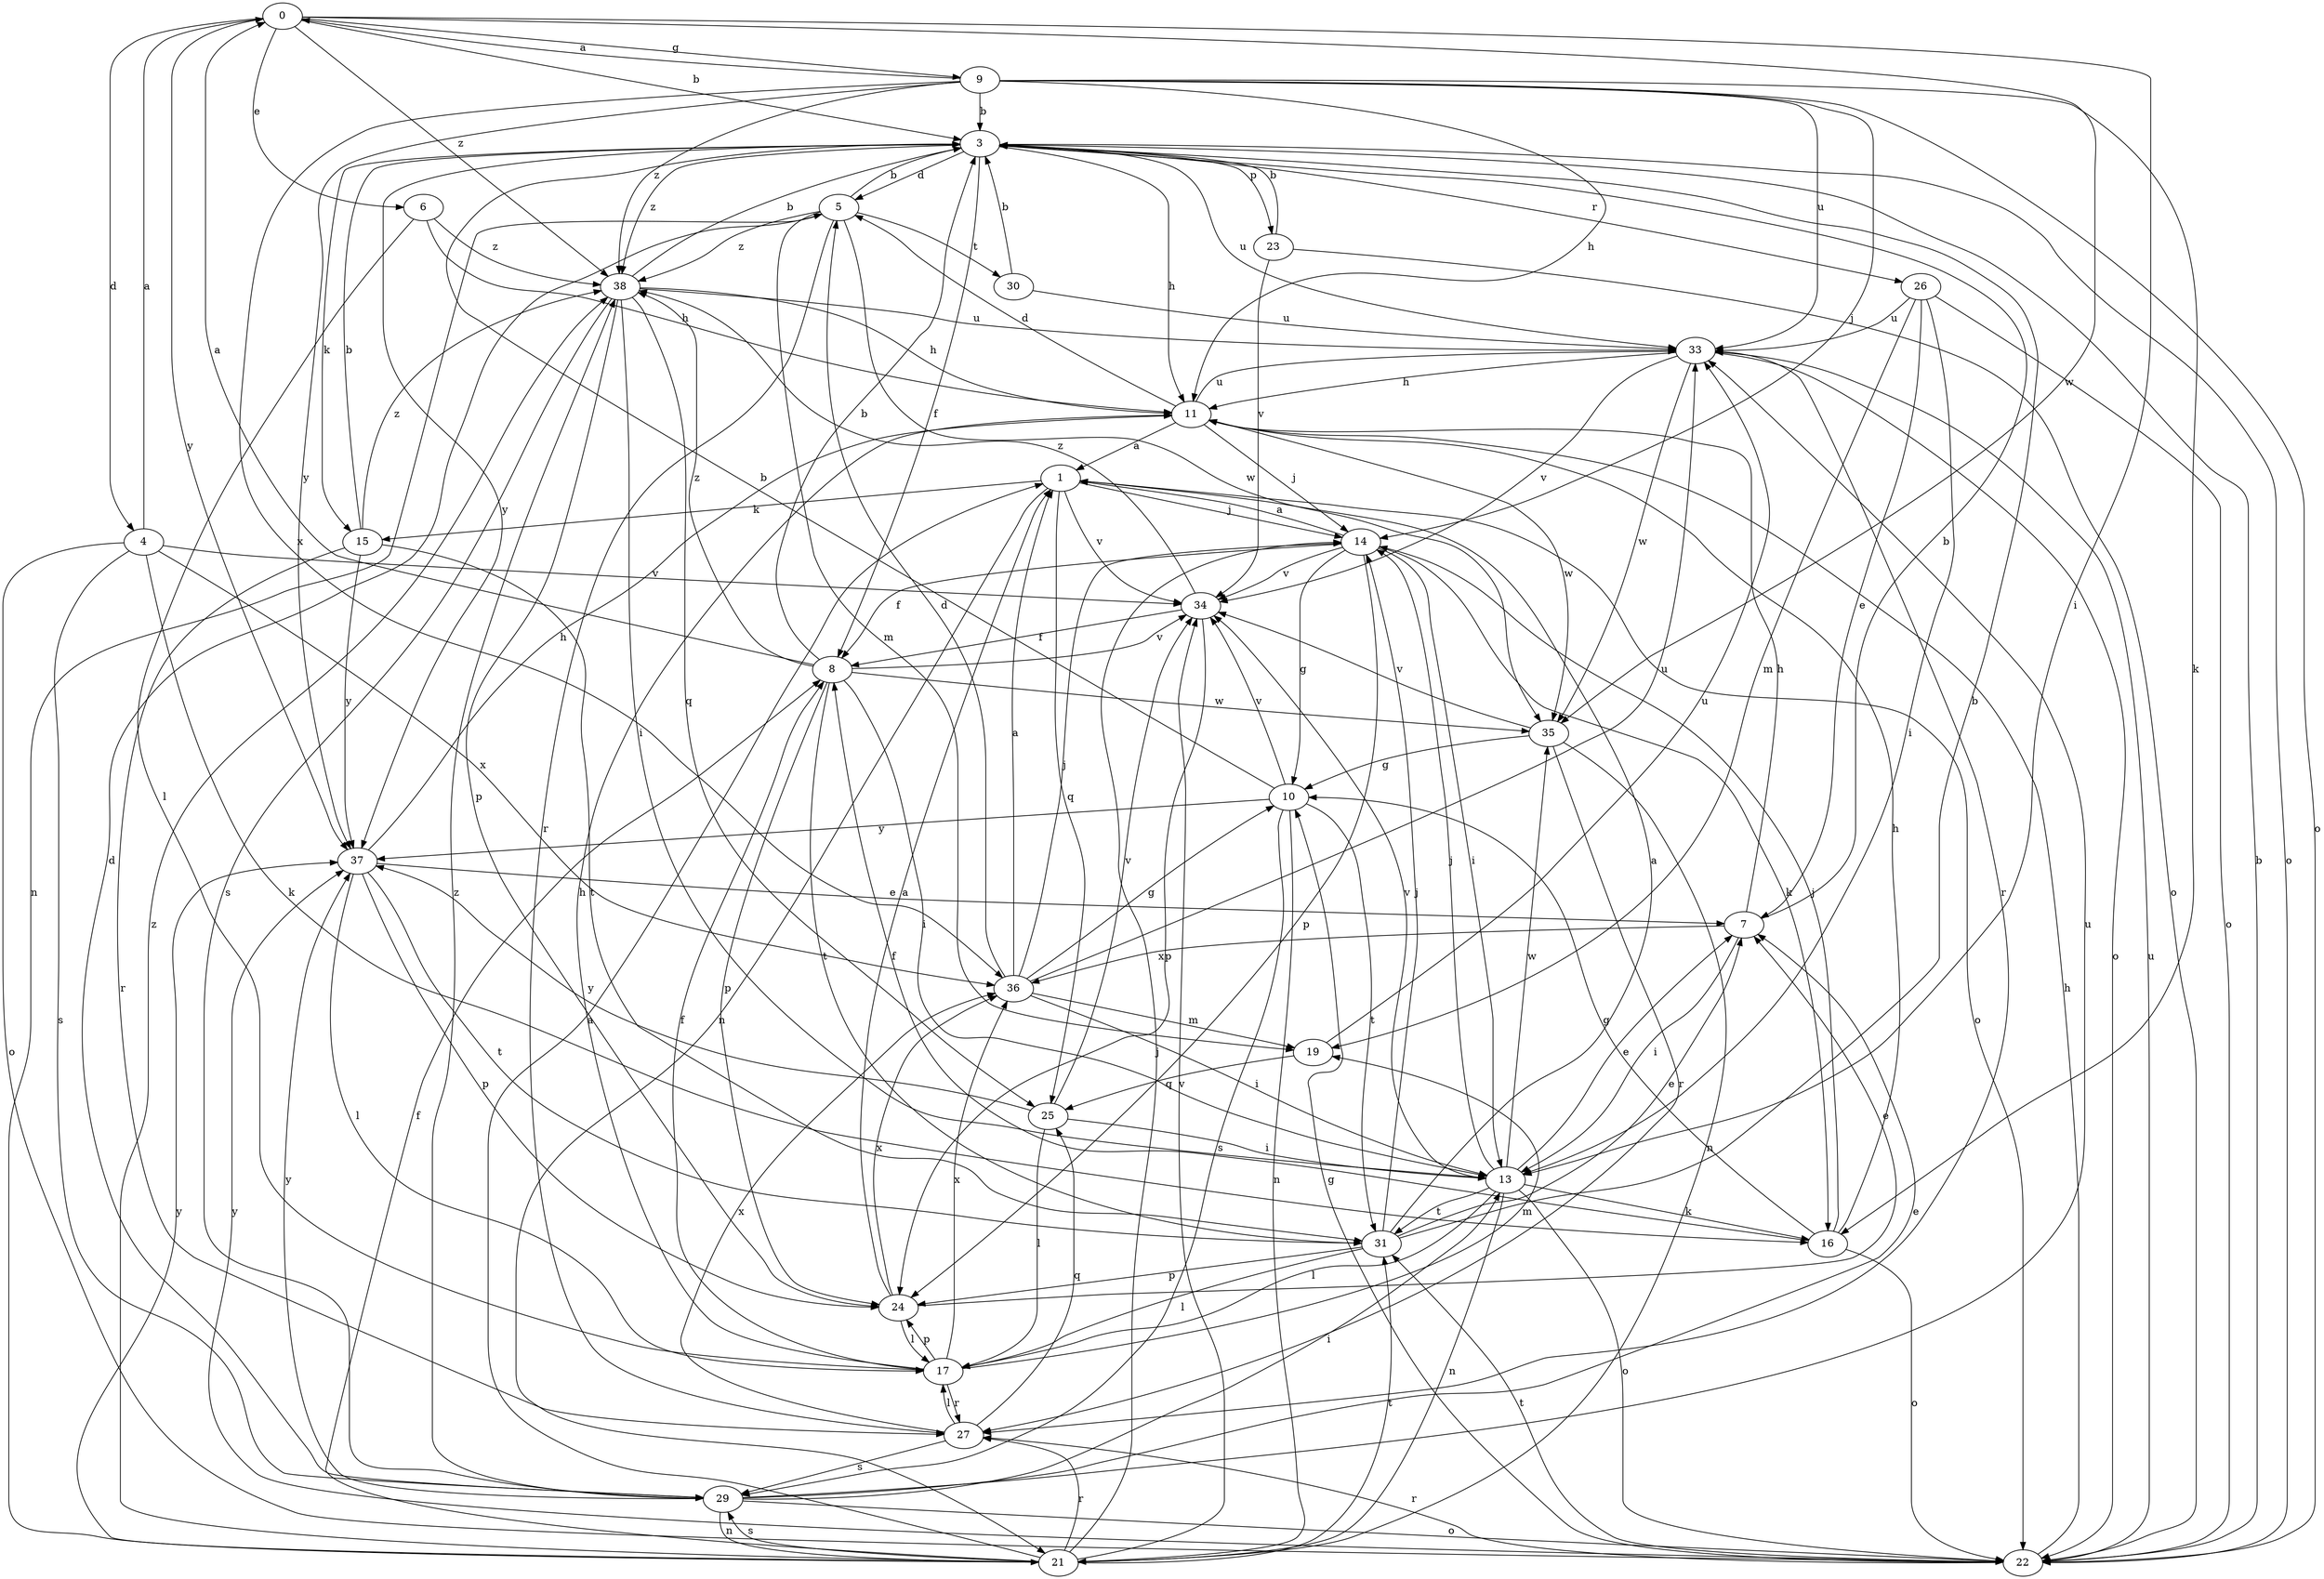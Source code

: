 strict digraph  {
0;
1;
3;
4;
5;
6;
7;
8;
9;
10;
11;
13;
14;
15;
16;
17;
19;
21;
22;
23;
24;
25;
26;
27;
29;
30;
31;
33;
34;
35;
36;
37;
38;
0 -> 3  [label=b];
0 -> 4  [label=d];
0 -> 6  [label=e];
0 -> 9  [label=g];
0 -> 13  [label=i];
0 -> 35  [label=w];
0 -> 37  [label=y];
0 -> 38  [label=z];
1 -> 14  [label=j];
1 -> 15  [label=k];
1 -> 21  [label=n];
1 -> 22  [label=o];
1 -> 25  [label=q];
1 -> 34  [label=v];
3 -> 5  [label=d];
3 -> 8  [label=f];
3 -> 11  [label=h];
3 -> 15  [label=k];
3 -> 22  [label=o];
3 -> 23  [label=p];
3 -> 26  [label=r];
3 -> 33  [label=u];
3 -> 37  [label=y];
3 -> 38  [label=z];
4 -> 0  [label=a];
4 -> 16  [label=k];
4 -> 22  [label=o];
4 -> 29  [label=s];
4 -> 34  [label=v];
4 -> 36  [label=x];
5 -> 3  [label=b];
5 -> 19  [label=m];
5 -> 21  [label=n];
5 -> 27  [label=r];
5 -> 30  [label=t];
5 -> 35  [label=w];
5 -> 38  [label=z];
6 -> 11  [label=h];
6 -> 17  [label=l];
6 -> 38  [label=z];
7 -> 3  [label=b];
7 -> 11  [label=h];
7 -> 13  [label=i];
7 -> 36  [label=x];
8 -> 0  [label=a];
8 -> 3  [label=b];
8 -> 13  [label=i];
8 -> 24  [label=p];
8 -> 31  [label=t];
8 -> 34  [label=v];
8 -> 35  [label=w];
8 -> 38  [label=z];
9 -> 0  [label=a];
9 -> 3  [label=b];
9 -> 11  [label=h];
9 -> 14  [label=j];
9 -> 16  [label=k];
9 -> 22  [label=o];
9 -> 33  [label=u];
9 -> 36  [label=x];
9 -> 37  [label=y];
9 -> 38  [label=z];
10 -> 3  [label=b];
10 -> 21  [label=n];
10 -> 29  [label=s];
10 -> 31  [label=t];
10 -> 34  [label=v];
10 -> 37  [label=y];
11 -> 1  [label=a];
11 -> 5  [label=d];
11 -> 14  [label=j];
11 -> 33  [label=u];
11 -> 35  [label=w];
13 -> 7  [label=e];
13 -> 14  [label=j];
13 -> 16  [label=k];
13 -> 17  [label=l];
13 -> 21  [label=n];
13 -> 22  [label=o];
13 -> 31  [label=t];
13 -> 34  [label=v];
13 -> 35  [label=w];
14 -> 1  [label=a];
14 -> 8  [label=f];
14 -> 10  [label=g];
14 -> 13  [label=i];
14 -> 16  [label=k];
14 -> 24  [label=p];
14 -> 34  [label=v];
15 -> 3  [label=b];
15 -> 27  [label=r];
15 -> 31  [label=t];
15 -> 37  [label=y];
15 -> 38  [label=z];
16 -> 8  [label=f];
16 -> 10  [label=g];
16 -> 11  [label=h];
16 -> 14  [label=j];
16 -> 22  [label=o];
17 -> 8  [label=f];
17 -> 11  [label=h];
17 -> 19  [label=m];
17 -> 24  [label=p];
17 -> 27  [label=r];
17 -> 36  [label=x];
19 -> 25  [label=q];
19 -> 33  [label=u];
21 -> 1  [label=a];
21 -> 8  [label=f];
21 -> 14  [label=j];
21 -> 27  [label=r];
21 -> 29  [label=s];
21 -> 31  [label=t];
21 -> 34  [label=v];
21 -> 37  [label=y];
21 -> 38  [label=z];
22 -> 3  [label=b];
22 -> 10  [label=g];
22 -> 11  [label=h];
22 -> 27  [label=r];
22 -> 31  [label=t];
22 -> 33  [label=u];
22 -> 37  [label=y];
23 -> 3  [label=b];
23 -> 22  [label=o];
23 -> 34  [label=v];
24 -> 1  [label=a];
24 -> 7  [label=e];
24 -> 17  [label=l];
24 -> 36  [label=x];
25 -> 13  [label=i];
25 -> 17  [label=l];
25 -> 34  [label=v];
25 -> 37  [label=y];
26 -> 7  [label=e];
26 -> 13  [label=i];
26 -> 19  [label=m];
26 -> 22  [label=o];
26 -> 33  [label=u];
27 -> 17  [label=l];
27 -> 25  [label=q];
27 -> 29  [label=s];
27 -> 36  [label=x];
29 -> 5  [label=d];
29 -> 7  [label=e];
29 -> 13  [label=i];
29 -> 21  [label=n];
29 -> 22  [label=o];
29 -> 33  [label=u];
29 -> 37  [label=y];
29 -> 38  [label=z];
30 -> 3  [label=b];
30 -> 33  [label=u];
31 -> 1  [label=a];
31 -> 3  [label=b];
31 -> 7  [label=e];
31 -> 14  [label=j];
31 -> 17  [label=l];
31 -> 24  [label=p];
33 -> 11  [label=h];
33 -> 22  [label=o];
33 -> 27  [label=r];
33 -> 34  [label=v];
33 -> 35  [label=w];
34 -> 8  [label=f];
34 -> 24  [label=p];
34 -> 38  [label=z];
35 -> 10  [label=g];
35 -> 21  [label=n];
35 -> 27  [label=r];
35 -> 34  [label=v];
36 -> 1  [label=a];
36 -> 5  [label=d];
36 -> 10  [label=g];
36 -> 13  [label=i];
36 -> 14  [label=j];
36 -> 19  [label=m];
36 -> 33  [label=u];
37 -> 7  [label=e];
37 -> 11  [label=h];
37 -> 17  [label=l];
37 -> 24  [label=p];
37 -> 31  [label=t];
38 -> 3  [label=b];
38 -> 11  [label=h];
38 -> 13  [label=i];
38 -> 24  [label=p];
38 -> 25  [label=q];
38 -> 29  [label=s];
38 -> 33  [label=u];
}
